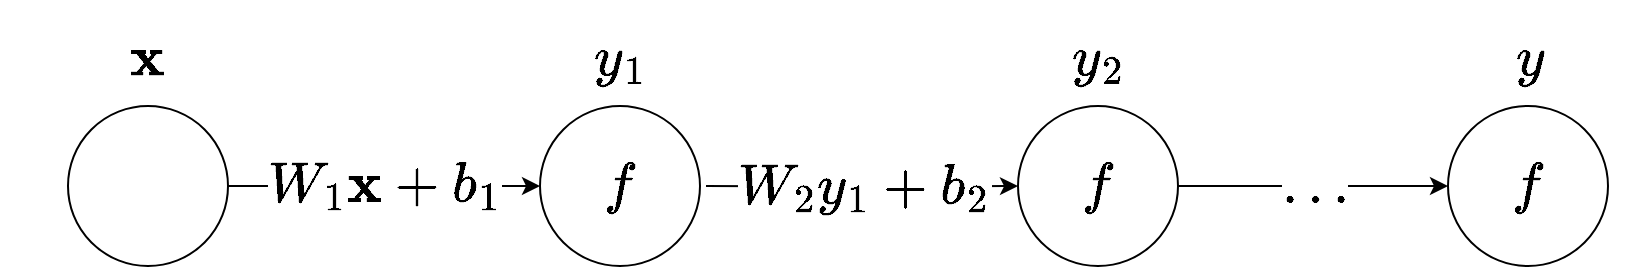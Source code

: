<mxfile version="21.3.8" type="device">
  <diagram name="Page-1" id="qQCsbmFtiBFMgOcqyGXc">
    <mxGraphModel dx="850" dy="584" grid="1" gridSize="10" guides="1" tooltips="1" connect="1" arrows="1" fold="1" page="1" pageScale="1" pageWidth="850" pageHeight="1100" math="1" shadow="0">
      <root>
        <mxCell id="0" />
        <mxCell id="1" parent="0" />
        <mxCell id="7nbwtN7D6u6dlneCxtmq-17" value="&lt;font style=&quot;font-size: 24px;&quot;&gt;$$\textbf{x}$$&lt;/font&gt;" style="rounded=0;whiteSpace=wrap;html=1;strokeColor=none;" vertex="1" parent="1">
          <mxGeometry x="60" y="367" width="120" height="60" as="geometry" />
        </mxCell>
        <mxCell id="7nbwtN7D6u6dlneCxtmq-7" value="&lt;font style=&quot;font-size: 24px;&quot;&gt;$$y$$&lt;/font&gt;" style="rounded=0;whiteSpace=wrap;html=1;strokeColor=none;" vertex="1" parent="1">
          <mxGeometry x="751" y="367" width="120" height="60" as="geometry" />
        </mxCell>
        <mxCell id="7nbwtN7D6u6dlneCxtmq-6" value="&lt;font style=&quot;font-size: 24px;&quot;&gt;$$y_1$$&lt;/font&gt;" style="rounded=0;whiteSpace=wrap;html=1;strokeColor=none;" vertex="1" parent="1">
          <mxGeometry x="296" y="367" width="120" height="60" as="geometry" />
        </mxCell>
        <mxCell id="7nbwtN7D6u6dlneCxtmq-5" value="$$W_1\textbf{x} + b_1$$" style="edgeStyle=orthogonalEdgeStyle;rounded=0;orthogonalLoop=1;jettySize=auto;html=1;fontSize=24;" edge="1" parent="1" source="7nbwtN7D6u6dlneCxtmq-1" target="7nbwtN7D6u6dlneCxtmq-2">
          <mxGeometry relative="1" as="geometry" />
        </mxCell>
        <mxCell id="7nbwtN7D6u6dlneCxtmq-1" value="" style="ellipse;whiteSpace=wrap;html=1;aspect=fixed;" vertex="1" parent="1">
          <mxGeometry x="80" y="420" width="80" height="80" as="geometry" />
        </mxCell>
        <mxCell id="7nbwtN7D6u6dlneCxtmq-2" value="&lt;font style=&quot;font-size: 24px;&quot;&gt;$$f$$&lt;/font&gt;" style="ellipse;whiteSpace=wrap;html=1;aspect=fixed;" vertex="1" parent="1">
          <mxGeometry x="316" y="420" width="80" height="80" as="geometry" />
        </mxCell>
        <mxCell id="7nbwtN7D6u6dlneCxtmq-3" value="&lt;font style=&quot;font-size: 24px;&quot;&gt;$$f$$&lt;/font&gt;" style="ellipse;whiteSpace=wrap;html=1;aspect=fixed;" vertex="1" parent="1">
          <mxGeometry x="770" y="420" width="80" height="80" as="geometry" />
        </mxCell>
        <mxCell id="7nbwtN7D6u6dlneCxtmq-9" value="&lt;font style=&quot;font-size: 24px;&quot;&gt;$$y_2$$&lt;/font&gt;" style="rounded=0;whiteSpace=wrap;html=1;strokeColor=none;" vertex="1" parent="1">
          <mxGeometry x="535" y="367" width="120" height="60" as="geometry" />
        </mxCell>
        <mxCell id="7nbwtN7D6u6dlneCxtmq-10" value="$$W_2y_1 + b_2$$" style="edgeStyle=orthogonalEdgeStyle;rounded=0;orthogonalLoop=1;jettySize=auto;html=1;fontSize=24;" edge="1" parent="1" target="7nbwtN7D6u6dlneCxtmq-11">
          <mxGeometry relative="1" as="geometry">
            <mxPoint x="399" y="460" as="sourcePoint" />
          </mxGeometry>
        </mxCell>
        <mxCell id="7nbwtN7D6u6dlneCxtmq-12" value="&lt;font style=&quot;font-size: 24px;&quot;&gt;$$\ldots$$&lt;/font&gt;" style="edgeStyle=orthogonalEdgeStyle;rounded=0;orthogonalLoop=1;jettySize=auto;html=1;exitX=1;exitY=0.5;exitDx=0;exitDy=0;entryX=0;entryY=0.5;entryDx=0;entryDy=0;" edge="1" parent="1" source="7nbwtN7D6u6dlneCxtmq-11" target="7nbwtN7D6u6dlneCxtmq-3">
          <mxGeometry relative="1" as="geometry" />
        </mxCell>
        <mxCell id="7nbwtN7D6u6dlneCxtmq-11" value="&lt;div&gt;&lt;font style=&quot;font-size: 24px;&quot;&gt;$$f$$&lt;/font&gt;&lt;/div&gt;" style="ellipse;whiteSpace=wrap;html=1;aspect=fixed;" vertex="1" parent="1">
          <mxGeometry x="555" y="420" width="80" height="80" as="geometry" />
        </mxCell>
      </root>
    </mxGraphModel>
  </diagram>
</mxfile>
